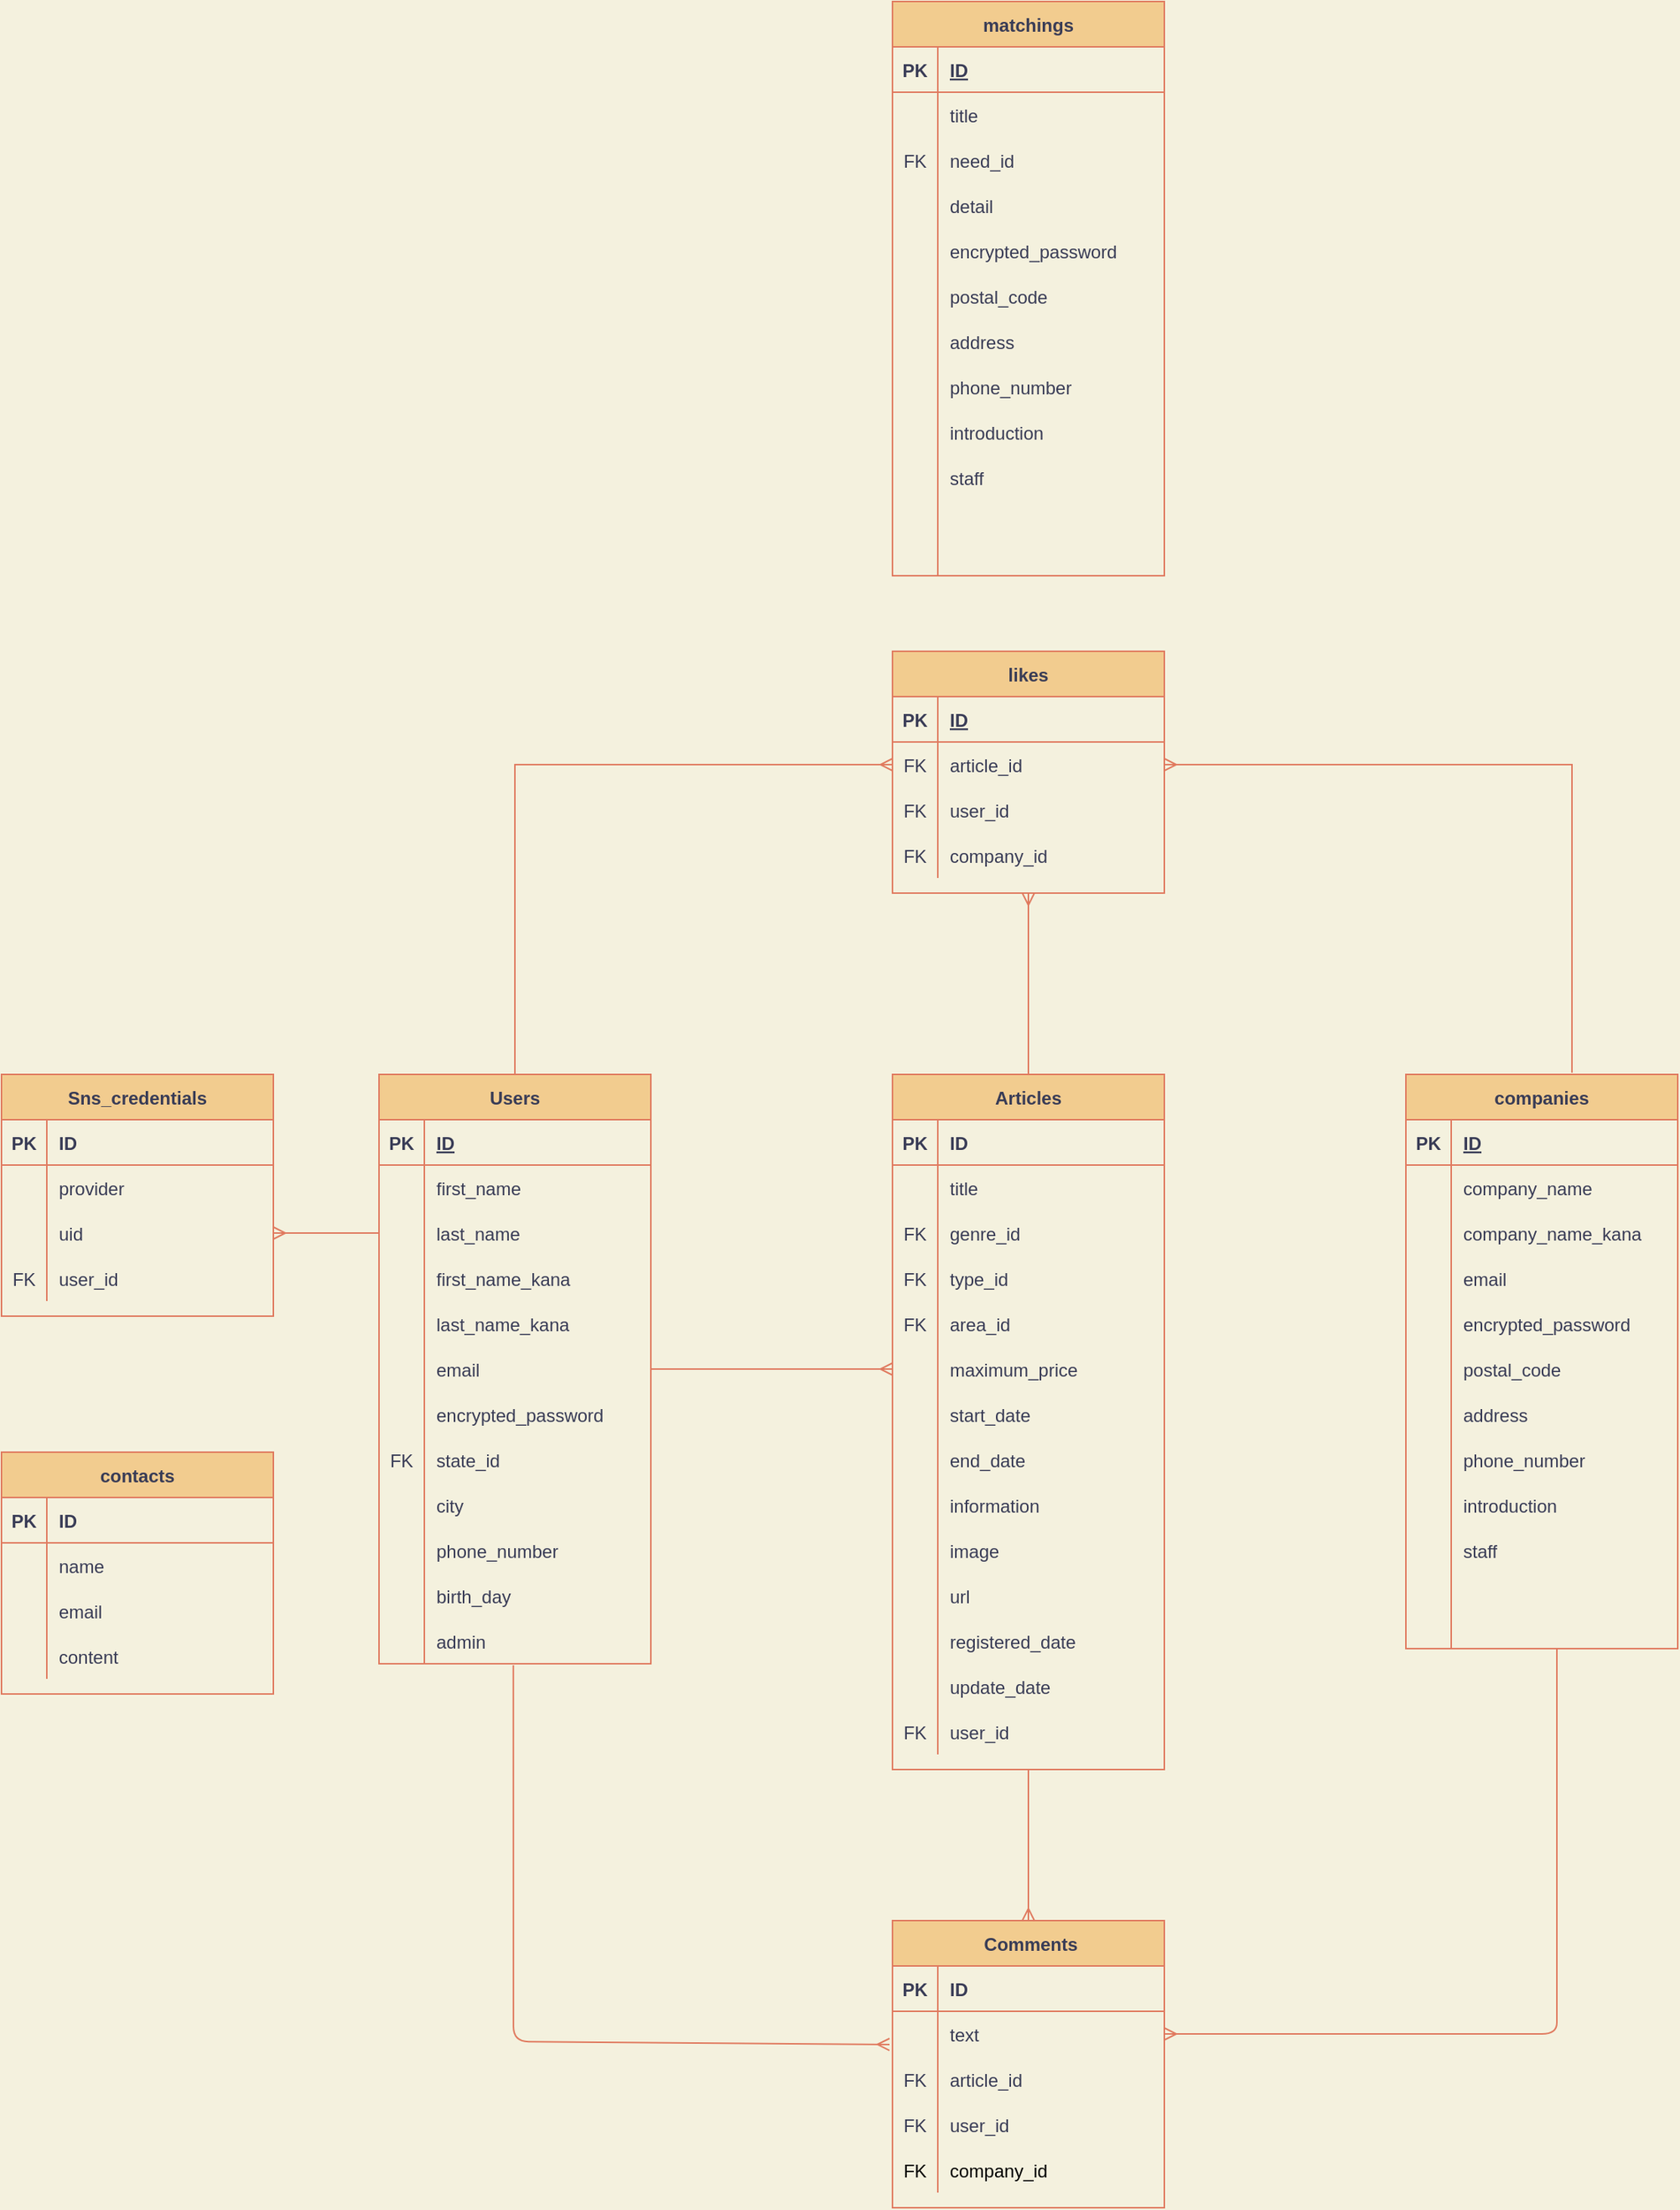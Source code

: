 <mxfile version="13.10.0" type="embed">
    <diagram id="933ADu8qY2PYGz1Ab7SX" name="ページ1">
        <mxGraphModel dx="1795" dy="1999" grid="1" gridSize="10" guides="1" tooltips="1" connect="1" arrows="1" fold="1" page="1" pageScale="1" pageWidth="827" pageHeight="1169" background="#F4F1DE" math="0" shadow="0">
            <root>
                <mxCell id="0"/>
                <mxCell id="1" parent="0"/>
                <mxCell id="3" style="edgeStyle=orthogonalEdgeStyle;rounded=0;orthogonalLoop=1;jettySize=auto;html=1;entryX=0;entryY=0.5;entryDx=0;entryDy=0;startArrow=none;startFill=0;endArrow=ERmany;endFill=0;labelBackgroundColor=#F4F1DE;strokeColor=#E07A5F;fontColor=#393C56;" parent="1" source="4" target="81" edge="1">
                    <mxGeometry relative="1" as="geometry"/>
                </mxCell>
                <mxCell id="4" value="Users" style="shape=table;startSize=30;container=1;collapsible=1;childLayout=tableLayout;fixedRows=1;rowLines=0;fontStyle=1;align=center;resizeLast=1;fillColor=#F2CC8F;strokeColor=#E07A5F;fontColor=#393C56;" parent="1" vertex="1">
                    <mxGeometry x="-430" y="400" width="180" height="390" as="geometry"/>
                </mxCell>
                <mxCell id="5" value="" style="shape=partialRectangle;collapsible=0;dropTarget=0;pointerEvents=0;fillColor=none;top=0;left=0;bottom=1;right=0;points=[[0,0.5],[1,0.5]];portConstraint=eastwest;strokeColor=#E07A5F;fontColor=#393C56;" parent="4" vertex="1">
                    <mxGeometry y="30" width="180" height="30" as="geometry"/>
                </mxCell>
                <mxCell id="6" value="PK" style="shape=partialRectangle;connectable=0;fillColor=none;top=0;left=0;bottom=0;right=0;fontStyle=1;overflow=hidden;strokeColor=#E07A5F;fontColor=#393C56;" parent="5" vertex="1">
                    <mxGeometry width="30" height="30" as="geometry"/>
                </mxCell>
                <mxCell id="7" value="ID" style="shape=partialRectangle;connectable=0;fillColor=none;top=0;left=0;bottom=0;right=0;align=left;spacingLeft=6;fontStyle=5;overflow=hidden;strokeColor=#E07A5F;fontColor=#393C56;" parent="5" vertex="1">
                    <mxGeometry x="30" width="150" height="30" as="geometry"/>
                </mxCell>
                <mxCell id="8" value="" style="shape=partialRectangle;collapsible=0;dropTarget=0;pointerEvents=0;fillColor=none;top=0;left=0;bottom=0;right=0;points=[[0,0.5],[1,0.5]];portConstraint=eastwest;strokeColor=#E07A5F;fontColor=#393C56;" parent="4" vertex="1">
                    <mxGeometry y="60" width="180" height="30" as="geometry"/>
                </mxCell>
                <mxCell id="9" value="" style="shape=partialRectangle;connectable=0;fillColor=none;top=0;left=0;bottom=0;right=0;editable=1;overflow=hidden;strokeColor=#E07A5F;fontColor=#393C56;" parent="8" vertex="1">
                    <mxGeometry width="30" height="30" as="geometry"/>
                </mxCell>
                <mxCell id="10" value="first_name" style="shape=partialRectangle;connectable=0;fillColor=none;top=0;left=0;bottom=0;right=0;align=left;spacingLeft=6;overflow=hidden;strokeColor=#E07A5F;fontColor=#393C56;" parent="8" vertex="1">
                    <mxGeometry x="30" width="150" height="30" as="geometry"/>
                </mxCell>
                <mxCell id="11" value="" style="shape=partialRectangle;collapsible=0;dropTarget=0;pointerEvents=0;fillColor=none;top=0;left=0;bottom=0;right=0;points=[[0,0.5],[1,0.5]];portConstraint=eastwest;strokeColor=#E07A5F;fontColor=#393C56;" parent="4" vertex="1">
                    <mxGeometry y="90" width="180" height="30" as="geometry"/>
                </mxCell>
                <mxCell id="12" value="" style="shape=partialRectangle;connectable=0;fillColor=none;top=0;left=0;bottom=0;right=0;editable=1;overflow=hidden;strokeColor=#E07A5F;fontColor=#393C56;" parent="11" vertex="1">
                    <mxGeometry width="30" height="30" as="geometry"/>
                </mxCell>
                <mxCell id="13" value="last_name" style="shape=partialRectangle;connectable=0;fillColor=none;top=0;left=0;bottom=0;right=0;align=left;spacingLeft=6;overflow=hidden;strokeColor=#E07A5F;fontColor=#393C56;" parent="11" vertex="1">
                    <mxGeometry x="30" width="150" height="30" as="geometry"/>
                </mxCell>
                <mxCell id="14" value="" style="shape=partialRectangle;collapsible=0;dropTarget=0;pointerEvents=0;fillColor=none;top=0;left=0;bottom=0;right=0;points=[[0,0.5],[1,0.5]];portConstraint=eastwest;strokeColor=#E07A5F;fontColor=#393C56;" parent="4" vertex="1">
                    <mxGeometry y="120" width="180" height="30" as="geometry"/>
                </mxCell>
                <mxCell id="15" value="" style="shape=partialRectangle;connectable=0;fillColor=none;top=0;left=0;bottom=0;right=0;editable=1;overflow=hidden;strokeColor=#E07A5F;fontColor=#393C56;" parent="14" vertex="1">
                    <mxGeometry width="30" height="30" as="geometry"/>
                </mxCell>
                <mxCell id="16" value="first_name_kana" style="shape=partialRectangle;connectable=0;fillColor=none;top=0;left=0;bottom=0;right=0;align=left;spacingLeft=6;overflow=hidden;strokeColor=#E07A5F;fontColor=#393C56;" parent="14" vertex="1">
                    <mxGeometry x="30" width="150" height="30" as="geometry"/>
                </mxCell>
                <mxCell id="17" value="" style="shape=partialRectangle;collapsible=0;dropTarget=0;pointerEvents=0;fillColor=none;top=0;left=0;bottom=0;right=0;points=[[0,0.5],[1,0.5]];portConstraint=eastwest;strokeColor=#E07A5F;fontColor=#393C56;" parent="4" vertex="1">
                    <mxGeometry y="150" width="180" height="30" as="geometry"/>
                </mxCell>
                <mxCell id="18" value="" style="shape=partialRectangle;connectable=0;fillColor=none;top=0;left=0;bottom=0;right=0;editable=1;overflow=hidden;strokeColor=#E07A5F;fontColor=#393C56;" parent="17" vertex="1">
                    <mxGeometry width="30" height="30" as="geometry"/>
                </mxCell>
                <mxCell id="19" value="last_name_kana" style="shape=partialRectangle;connectable=0;fillColor=none;top=0;left=0;bottom=0;right=0;align=left;spacingLeft=6;overflow=hidden;strokeColor=#E07A5F;fontColor=#393C56;" parent="17" vertex="1">
                    <mxGeometry x="30" width="150" height="30" as="geometry"/>
                </mxCell>
                <mxCell id="20" value="" style="shape=partialRectangle;collapsible=0;dropTarget=0;pointerEvents=0;fillColor=none;top=0;left=0;bottom=0;right=0;points=[[0,0.5],[1,0.5]];portConstraint=eastwest;strokeColor=#E07A5F;fontColor=#393C56;" parent="4" vertex="1">
                    <mxGeometry y="180" width="180" height="30" as="geometry"/>
                </mxCell>
                <mxCell id="21" value="" style="shape=partialRectangle;connectable=0;fillColor=none;top=0;left=0;bottom=0;right=0;editable=1;overflow=hidden;strokeColor=#E07A5F;fontColor=#393C56;" parent="20" vertex="1">
                    <mxGeometry width="30" height="30" as="geometry"/>
                </mxCell>
                <mxCell id="22" value="email" style="shape=partialRectangle;connectable=0;fillColor=none;top=0;left=0;bottom=0;right=0;align=left;spacingLeft=6;overflow=hidden;strokeColor=#E07A5F;fontColor=#393C56;" parent="20" vertex="1">
                    <mxGeometry x="30" width="150" height="30" as="geometry"/>
                </mxCell>
                <mxCell id="23" value="" style="shape=partialRectangle;collapsible=0;dropTarget=0;pointerEvents=0;fillColor=none;top=0;left=0;bottom=0;right=0;points=[[0,0.5],[1,0.5]];portConstraint=eastwest;strokeColor=#E07A5F;fontColor=#393C56;" parent="4" vertex="1">
                    <mxGeometry y="210" width="180" height="30" as="geometry"/>
                </mxCell>
                <mxCell id="24" value="" style="shape=partialRectangle;connectable=0;fillColor=none;top=0;left=0;bottom=0;right=0;editable=1;overflow=hidden;strokeColor=#E07A5F;fontColor=#393C56;" parent="23" vertex="1">
                    <mxGeometry width="30" height="30" as="geometry"/>
                </mxCell>
                <mxCell id="25" value="encrypted_password" style="shape=partialRectangle;connectable=0;fillColor=none;top=0;left=0;bottom=0;right=0;align=left;spacingLeft=6;overflow=hidden;strokeColor=#E07A5F;fontColor=#393C56;" parent="23" vertex="1">
                    <mxGeometry x="30" width="150" height="30" as="geometry"/>
                </mxCell>
                <mxCell id="26" value="" style="shape=partialRectangle;collapsible=0;dropTarget=0;pointerEvents=0;fillColor=none;top=0;left=0;bottom=0;right=0;points=[[0,0.5],[1,0.5]];portConstraint=eastwest;strokeColor=#E07A5F;fontColor=#393C56;" parent="4" vertex="1">
                    <mxGeometry y="240" width="180" height="30" as="geometry"/>
                </mxCell>
                <mxCell id="27" value="FK" style="shape=partialRectangle;connectable=0;fillColor=none;top=0;left=0;bottom=0;right=0;editable=1;overflow=hidden;strokeColor=#E07A5F;fontColor=#393C56;" parent="26" vertex="1">
                    <mxGeometry width="30" height="30" as="geometry"/>
                </mxCell>
                <mxCell id="28" value="state_id" style="shape=partialRectangle;connectable=0;fillColor=none;top=0;left=0;bottom=0;right=0;align=left;spacingLeft=6;overflow=hidden;strokeColor=#E07A5F;fontColor=#393C56;" parent="26" vertex="1">
                    <mxGeometry x="30" width="150" height="30" as="geometry"/>
                </mxCell>
                <mxCell id="29" value="" style="shape=partialRectangle;collapsible=0;dropTarget=0;pointerEvents=0;fillColor=none;top=0;left=0;bottom=0;right=0;points=[[0,0.5],[1,0.5]];portConstraint=eastwest;strokeColor=#E07A5F;fontColor=#393C56;" parent="4" vertex="1">
                    <mxGeometry y="270" width="180" height="30" as="geometry"/>
                </mxCell>
                <mxCell id="30" value="" style="shape=partialRectangle;connectable=0;fillColor=none;top=0;left=0;bottom=0;right=0;editable=1;overflow=hidden;strokeColor=#E07A5F;fontColor=#393C56;" parent="29" vertex="1">
                    <mxGeometry width="30" height="30" as="geometry"/>
                </mxCell>
                <mxCell id="31" value="city" style="shape=partialRectangle;connectable=0;fillColor=none;top=0;left=0;bottom=0;right=0;align=left;spacingLeft=6;overflow=hidden;strokeColor=#E07A5F;fontColor=#393C56;" parent="29" vertex="1">
                    <mxGeometry x="30" width="150" height="30" as="geometry"/>
                </mxCell>
                <mxCell id="32" value="" style="shape=partialRectangle;collapsible=0;dropTarget=0;pointerEvents=0;fillColor=none;top=0;left=0;bottom=0;right=0;points=[[0,0.5],[1,0.5]];portConstraint=eastwest;strokeColor=#E07A5F;fontColor=#393C56;" parent="4" vertex="1">
                    <mxGeometry y="300" width="180" height="30" as="geometry"/>
                </mxCell>
                <mxCell id="33" value="" style="shape=partialRectangle;connectable=0;fillColor=none;top=0;left=0;bottom=0;right=0;editable=1;overflow=hidden;strokeColor=#E07A5F;fontColor=#393C56;" parent="32" vertex="1">
                    <mxGeometry width="30" height="30" as="geometry"/>
                </mxCell>
                <mxCell id="34" value="phone_number" style="shape=partialRectangle;connectable=0;fillColor=none;top=0;left=0;bottom=0;right=0;align=left;spacingLeft=6;overflow=hidden;strokeColor=#E07A5F;fontColor=#393C56;" parent="32" vertex="1">
                    <mxGeometry x="30" width="150" height="30" as="geometry"/>
                </mxCell>
                <mxCell id="120" value="" style="shape=partialRectangle;collapsible=0;dropTarget=0;pointerEvents=0;fillColor=none;top=0;left=0;bottom=0;right=0;points=[[0,0.5],[1,0.5]];portConstraint=eastwest;strokeColor=#E07A5F;fontColor=#393C56;" parent="4" vertex="1">
                    <mxGeometry y="330" width="180" height="30" as="geometry"/>
                </mxCell>
                <mxCell id="121" value="" style="shape=partialRectangle;connectable=0;fillColor=none;top=0;left=0;bottom=0;right=0;fontStyle=0;overflow=hidden;strokeColor=#E07A5F;fontColor=#393C56;" parent="120" vertex="1">
                    <mxGeometry width="30" height="30" as="geometry"/>
                </mxCell>
                <mxCell id="122" value="birth_day" style="shape=partialRectangle;connectable=0;fillColor=none;top=0;left=0;bottom=0;right=0;align=left;spacingLeft=6;fontStyle=0;overflow=hidden;strokeColor=#E07A5F;fontColor=#393C56;" parent="120" vertex="1">
                    <mxGeometry x="30" width="150" height="30" as="geometry"/>
                </mxCell>
                <mxCell id="204" value="" style="shape=partialRectangle;collapsible=0;dropTarget=0;pointerEvents=0;fillColor=none;top=0;left=0;bottom=0;right=0;points=[[0,0.5],[1,0.5]];portConstraint=eastwest;strokeColor=#E07A5F;fontColor=#393C56;" parent="4" vertex="1">
                    <mxGeometry y="360" width="180" height="30" as="geometry"/>
                </mxCell>
                <mxCell id="205" value="" style="shape=partialRectangle;connectable=0;fillColor=none;top=0;left=0;bottom=0;right=0;fontStyle=0;overflow=hidden;strokeColor=#E07A5F;fontColor=#393C56;" parent="204" vertex="1">
                    <mxGeometry width="30" height="30" as="geometry"/>
                </mxCell>
                <mxCell id="206" value="admin" style="shape=partialRectangle;connectable=0;fillColor=none;top=0;left=0;bottom=0;right=0;align=left;spacingLeft=6;fontStyle=0;overflow=hidden;strokeColor=#E07A5F;fontColor=#393C56;" parent="204" vertex="1">
                    <mxGeometry x="30" width="150" height="30" as="geometry"/>
                </mxCell>
                <mxCell id="35" style="edgeStyle=orthogonalEdgeStyle;rounded=0;orthogonalLoop=1;jettySize=auto;html=1;entryX=0.5;entryY=1;entryDx=0;entryDy=0;startArrow=none;startFill=0;endArrow=ERmany;endFill=0;labelBackgroundColor=#F4F1DE;strokeColor=#E07A5F;fontColor=#393C56;" parent="1" source="37" target="77" edge="1">
                    <mxGeometry relative="1" as="geometry"/>
                </mxCell>
                <mxCell id="37" value="Articles" style="shape=table;startSize=30;container=1;collapsible=1;childLayout=tableLayout;fixedRows=1;rowLines=0;fontStyle=1;align=center;resizeLast=1;fillColor=#F2CC8F;strokeColor=#E07A5F;fontColor=#393C56;" parent="1" vertex="1">
                    <mxGeometry x="-90" y="400" width="180" height="460" as="geometry"/>
                </mxCell>
                <mxCell id="38" value="" style="shape=partialRectangle;collapsible=0;dropTarget=0;pointerEvents=0;fillColor=none;top=0;left=0;bottom=1;right=0;points=[[0,0.5],[1,0.5]];portConstraint=eastwest;strokeColor=#E07A5F;fontColor=#393C56;" parent="37" vertex="1">
                    <mxGeometry y="30" width="180" height="30" as="geometry"/>
                </mxCell>
                <mxCell id="39" value="PK" style="shape=partialRectangle;connectable=0;fillColor=none;top=0;left=0;bottom=0;right=0;fontStyle=1;overflow=hidden;strokeColor=#E07A5F;fontColor=#393C56;" parent="38" vertex="1">
                    <mxGeometry width="30" height="30" as="geometry"/>
                </mxCell>
                <mxCell id="40" value="ID" style="shape=partialRectangle;connectable=0;fillColor=none;top=0;left=0;bottom=0;right=0;align=left;spacingLeft=6;fontStyle=1;overflow=hidden;strokeColor=#E07A5F;fontColor=#393C56;" parent="38" vertex="1">
                    <mxGeometry x="30" width="150" height="30" as="geometry"/>
                </mxCell>
                <mxCell id="41" value="" style="shape=partialRectangle;collapsible=0;dropTarget=0;pointerEvents=0;fillColor=none;top=0;left=0;bottom=0;right=0;points=[[0,0.5],[1,0.5]];portConstraint=eastwest;strokeColor=#E07A5F;fontColor=#393C56;" parent="37" vertex="1">
                    <mxGeometry y="60" width="180" height="30" as="geometry"/>
                </mxCell>
                <mxCell id="42" value="" style="shape=partialRectangle;connectable=0;fillColor=none;top=0;left=0;bottom=0;right=0;editable=1;overflow=hidden;strokeColor=#E07A5F;fontColor=#393C56;" parent="41" vertex="1">
                    <mxGeometry width="30" height="30" as="geometry"/>
                </mxCell>
                <mxCell id="43" value="title" style="shape=partialRectangle;connectable=0;fillColor=none;top=0;left=0;bottom=0;right=0;align=left;spacingLeft=6;overflow=hidden;strokeColor=#E07A5F;fontColor=#393C56;" parent="41" vertex="1">
                    <mxGeometry x="30" width="150" height="30" as="geometry"/>
                </mxCell>
                <mxCell id="44" value="" style="shape=partialRectangle;collapsible=0;dropTarget=0;pointerEvents=0;fillColor=none;top=0;left=0;bottom=0;right=0;points=[[0,0.5],[1,0.5]];portConstraint=eastwest;strokeColor=#E07A5F;fontColor=#393C56;" parent="37" vertex="1">
                    <mxGeometry y="90" width="180" height="30" as="geometry"/>
                </mxCell>
                <mxCell id="45" value="FK" style="shape=partialRectangle;connectable=0;fillColor=none;top=0;left=0;bottom=0;right=0;editable=1;overflow=hidden;strokeColor=#E07A5F;fontColor=#393C56;" parent="44" vertex="1">
                    <mxGeometry width="30" height="30" as="geometry"/>
                </mxCell>
                <mxCell id="46" value="genre_id" style="shape=partialRectangle;connectable=0;fillColor=none;top=0;left=0;bottom=0;right=0;align=left;spacingLeft=6;overflow=hidden;strokeColor=#E07A5F;fontColor=#393C56;" parent="44" vertex="1">
                    <mxGeometry x="30" width="150" height="30" as="geometry"/>
                </mxCell>
                <mxCell id="144" value="" style="shape=partialRectangle;collapsible=0;dropTarget=0;pointerEvents=0;fillColor=none;top=0;left=0;bottom=0;right=0;points=[[0,0.5],[1,0.5]];portConstraint=eastwest;strokeColor=#E07A5F;fontColor=#393C56;" parent="37" vertex="1">
                    <mxGeometry y="120" width="180" height="30" as="geometry"/>
                </mxCell>
                <mxCell id="145" value="FK" style="shape=partialRectangle;connectable=0;fillColor=none;top=0;left=0;bottom=0;right=0;editable=1;overflow=hidden;strokeColor=#E07A5F;fontColor=#393C56;" parent="144" vertex="1">
                    <mxGeometry width="30" height="30" as="geometry"/>
                </mxCell>
                <mxCell id="146" value="type_id" style="shape=partialRectangle;connectable=0;fillColor=none;top=0;left=0;bottom=0;right=0;align=left;spacingLeft=6;overflow=hidden;strokeColor=#E07A5F;fontColor=#393C56;" parent="144" vertex="1">
                    <mxGeometry x="30" width="150" height="30" as="geometry"/>
                </mxCell>
                <mxCell id="47" value="" style="shape=partialRectangle;collapsible=0;dropTarget=0;pointerEvents=0;fillColor=none;top=0;left=0;bottom=0;right=0;points=[[0,0.5],[1,0.5]];portConstraint=eastwest;strokeColor=#E07A5F;fontColor=#393C56;" parent="37" vertex="1">
                    <mxGeometry y="150" width="180" height="30" as="geometry"/>
                </mxCell>
                <mxCell id="48" value="FK" style="shape=partialRectangle;connectable=0;fillColor=none;top=0;left=0;bottom=0;right=0;editable=1;overflow=hidden;strokeColor=#E07A5F;fontColor=#393C56;" parent="47" vertex="1">
                    <mxGeometry width="30" height="30" as="geometry"/>
                </mxCell>
                <mxCell id="49" value="area_id" style="shape=partialRectangle;connectable=0;fillColor=none;top=0;left=0;bottom=0;right=0;align=left;spacingLeft=6;overflow=hidden;strokeColor=#E07A5F;fontColor=#393C56;" parent="47" vertex="1">
                    <mxGeometry x="30" width="150" height="30" as="geometry"/>
                </mxCell>
                <mxCell id="50" value="" style="shape=partialRectangle;collapsible=0;dropTarget=0;pointerEvents=0;fillColor=none;top=0;left=0;bottom=0;right=0;points=[[0,0.5],[1,0.5]];portConstraint=eastwest;strokeColor=#E07A5F;fontColor=#393C56;" parent="37" vertex="1">
                    <mxGeometry y="180" width="180" height="30" as="geometry"/>
                </mxCell>
                <mxCell id="51" value="" style="shape=partialRectangle;connectable=0;fillColor=none;top=0;left=0;bottom=0;right=0;editable=1;overflow=hidden;strokeColor=#E07A5F;fontColor=#393C56;" parent="50" vertex="1">
                    <mxGeometry width="30" height="30" as="geometry"/>
                </mxCell>
                <mxCell id="52" value="maximum_price" style="shape=partialRectangle;connectable=0;fillColor=none;top=0;left=0;bottom=0;right=0;align=left;spacingLeft=6;overflow=hidden;strokeColor=#E07A5F;fontColor=#393C56;" parent="50" vertex="1">
                    <mxGeometry x="30" width="150" height="30" as="geometry"/>
                </mxCell>
                <mxCell id="53" value="" style="shape=partialRectangle;collapsible=0;dropTarget=0;pointerEvents=0;fillColor=none;top=0;left=0;bottom=0;right=0;points=[[0,0.5],[1,0.5]];portConstraint=eastwest;strokeColor=#E07A5F;fontColor=#393C56;" parent="37" vertex="1">
                    <mxGeometry y="210" width="180" height="30" as="geometry"/>
                </mxCell>
                <mxCell id="54" value="" style="shape=partialRectangle;connectable=0;fillColor=none;top=0;left=0;bottom=0;right=0;editable=1;overflow=hidden;strokeColor=#E07A5F;fontColor=#393C56;" parent="53" vertex="1">
                    <mxGeometry width="30" height="30" as="geometry"/>
                </mxCell>
                <mxCell id="55" value="start_date" style="shape=partialRectangle;connectable=0;fillColor=none;top=0;left=0;bottom=0;right=0;align=left;spacingLeft=6;overflow=hidden;strokeColor=#E07A5F;fontColor=#393C56;" parent="53" vertex="1">
                    <mxGeometry x="30" width="150" height="30" as="geometry"/>
                </mxCell>
                <mxCell id="56" value="" style="shape=partialRectangle;collapsible=0;dropTarget=0;pointerEvents=0;fillColor=none;top=0;left=0;bottom=0;right=0;points=[[0,0.5],[1,0.5]];portConstraint=eastwest;strokeColor=#E07A5F;fontColor=#393C56;" parent="37" vertex="1">
                    <mxGeometry y="240" width="180" height="30" as="geometry"/>
                </mxCell>
                <mxCell id="57" value="" style="shape=partialRectangle;connectable=0;fillColor=none;top=0;left=0;bottom=0;right=0;editable=1;overflow=hidden;strokeColor=#E07A5F;fontColor=#393C56;" parent="56" vertex="1">
                    <mxGeometry width="30" height="30" as="geometry"/>
                </mxCell>
                <mxCell id="58" value="end_date" style="shape=partialRectangle;connectable=0;fillColor=none;top=0;left=0;bottom=0;right=0;align=left;spacingLeft=6;overflow=hidden;strokeColor=#E07A5F;fontColor=#393C56;" parent="56" vertex="1">
                    <mxGeometry x="30" width="150" height="30" as="geometry"/>
                </mxCell>
                <mxCell id="59" value="" style="shape=partialRectangle;collapsible=0;dropTarget=0;pointerEvents=0;fillColor=none;top=0;left=0;bottom=0;right=0;points=[[0,0.5],[1,0.5]];portConstraint=eastwest;strokeColor=#E07A5F;fontColor=#393C56;" parent="37" vertex="1">
                    <mxGeometry y="270" width="180" height="30" as="geometry"/>
                </mxCell>
                <mxCell id="60" value="" style="shape=partialRectangle;connectable=0;fillColor=none;top=0;left=0;bottom=0;right=0;editable=1;overflow=hidden;strokeColor=#E07A5F;fontColor=#393C56;" parent="59" vertex="1">
                    <mxGeometry width="30" height="30" as="geometry"/>
                </mxCell>
                <mxCell id="61" value="information" style="shape=partialRectangle;connectable=0;fillColor=none;top=0;left=0;bottom=0;right=0;align=left;spacingLeft=6;overflow=hidden;strokeColor=#E07A5F;fontColor=#393C56;" parent="59" vertex="1">
                    <mxGeometry x="30" width="150" height="30" as="geometry"/>
                </mxCell>
                <mxCell id="172" value="" style="shape=partialRectangle;collapsible=0;dropTarget=0;pointerEvents=0;fillColor=none;top=0;left=0;bottom=0;right=0;points=[[0,0.5],[1,0.5]];portConstraint=eastwest;strokeColor=#E07A5F;fontColor=#393C56;" parent="37" vertex="1">
                    <mxGeometry y="300" width="180" height="30" as="geometry"/>
                </mxCell>
                <mxCell id="173" value="" style="shape=partialRectangle;connectable=0;fillColor=none;top=0;left=0;bottom=0;right=0;fontStyle=0;overflow=hidden;strokeColor=#E07A5F;fontColor=#393C56;" parent="172" vertex="1">
                    <mxGeometry width="30" height="30" as="geometry"/>
                </mxCell>
                <mxCell id="174" value="image" style="shape=partialRectangle;connectable=0;fillColor=none;top=0;left=0;bottom=0;right=0;align=left;spacingLeft=6;fontStyle=0;overflow=hidden;strokeColor=#E07A5F;fontColor=#393C56;" parent="172" vertex="1">
                    <mxGeometry x="30" width="150" height="30" as="geometry"/>
                </mxCell>
                <mxCell id="62" value="" style="shape=partialRectangle;collapsible=0;dropTarget=0;pointerEvents=0;fillColor=none;top=0;left=0;bottom=0;right=0;points=[[0,0.5],[1,0.5]];portConstraint=eastwest;strokeColor=#E07A5F;fontColor=#393C56;" parent="37" vertex="1">
                    <mxGeometry y="330" width="180" height="30" as="geometry"/>
                </mxCell>
                <mxCell id="63" value="" style="shape=partialRectangle;connectable=0;fillColor=none;top=0;left=0;bottom=0;right=0;editable=1;overflow=hidden;strokeColor=#E07A5F;fontColor=#393C56;" parent="62" vertex="1">
                    <mxGeometry width="30" height="30" as="geometry"/>
                </mxCell>
                <mxCell id="64" value="url" style="shape=partialRectangle;connectable=0;fillColor=none;top=0;left=0;bottom=0;right=0;align=left;spacingLeft=6;overflow=hidden;strokeColor=#E07A5F;fontColor=#393C56;" parent="62" vertex="1">
                    <mxGeometry x="30" width="150" height="30" as="geometry"/>
                </mxCell>
                <mxCell id="65" value="" style="shape=partialRectangle;collapsible=0;dropTarget=0;pointerEvents=0;fillColor=none;top=0;left=0;bottom=0;right=0;points=[[0,0.5],[1,0.5]];portConstraint=eastwest;strokeColor=#E07A5F;fontColor=#393C56;" parent="37" vertex="1">
                    <mxGeometry y="360" width="180" height="30" as="geometry"/>
                </mxCell>
                <mxCell id="66" value="" style="shape=partialRectangle;connectable=0;fillColor=none;top=0;left=0;bottom=0;right=0;editable=1;overflow=hidden;strokeColor=#E07A5F;fontColor=#393C56;" parent="65" vertex="1">
                    <mxGeometry width="30" height="30" as="geometry"/>
                </mxCell>
                <mxCell id="67" value="registered_date" style="shape=partialRectangle;connectable=0;fillColor=none;top=0;left=0;bottom=0;right=0;align=left;spacingLeft=6;overflow=hidden;strokeColor=#E07A5F;fontColor=#393C56;" parent="65" vertex="1">
                    <mxGeometry x="30" width="150" height="30" as="geometry"/>
                </mxCell>
                <mxCell id="68" value="" style="shape=partialRectangle;collapsible=0;dropTarget=0;pointerEvents=0;fillColor=none;top=0;left=0;bottom=0;right=0;points=[[0,0.5],[1,0.5]];portConstraint=eastwest;strokeColor=#E07A5F;fontColor=#393C56;" parent="37" vertex="1">
                    <mxGeometry y="390" width="180" height="30" as="geometry"/>
                </mxCell>
                <mxCell id="69" value="" style="shape=partialRectangle;connectable=0;fillColor=none;top=0;left=0;bottom=0;right=0;editable=1;overflow=hidden;strokeColor=#E07A5F;fontColor=#393C56;" parent="68" vertex="1">
                    <mxGeometry width="30" height="30" as="geometry"/>
                </mxCell>
                <mxCell id="70" value="update_date" style="shape=partialRectangle;connectable=0;fillColor=none;top=0;left=0;bottom=0;right=0;align=left;spacingLeft=6;overflow=hidden;strokeColor=#E07A5F;fontColor=#393C56;" parent="68" vertex="1">
                    <mxGeometry x="30" width="150" height="30" as="geometry"/>
                </mxCell>
                <mxCell id="71" value="" style="shape=partialRectangle;collapsible=0;dropTarget=0;pointerEvents=0;fillColor=none;top=0;left=0;bottom=0;right=0;points=[[0,0.5],[1,0.5]];portConstraint=eastwest;strokeColor=#E07A5F;fontColor=#393C56;" parent="37" vertex="1">
                    <mxGeometry y="420" width="180" height="30" as="geometry"/>
                </mxCell>
                <mxCell id="72" value="FK" style="shape=partialRectangle;connectable=0;fillColor=none;top=0;left=0;bottom=0;right=0;editable=1;overflow=hidden;strokeColor=#E07A5F;fontColor=#393C56;" parent="71" vertex="1">
                    <mxGeometry width="30" height="30" as="geometry"/>
                </mxCell>
                <mxCell id="73" value="user_id" style="shape=partialRectangle;connectable=0;fillColor=none;top=0;left=0;bottom=0;right=0;align=left;spacingLeft=6;overflow=hidden;strokeColor=#E07A5F;fontColor=#393C56;" parent="71" vertex="1">
                    <mxGeometry x="30" width="150" height="30" as="geometry"/>
                </mxCell>
                <mxCell id="77" value="likes" style="shape=table;startSize=30;container=1;collapsible=1;childLayout=tableLayout;fixedRows=1;rowLines=0;fontStyle=1;align=center;resizeLast=1;fillColor=#F2CC8F;strokeColor=#E07A5F;fontColor=#393C56;" parent="1" vertex="1">
                    <mxGeometry x="-90" y="120" width="180" height="160" as="geometry"/>
                </mxCell>
                <mxCell id="78" value="" style="shape=partialRectangle;collapsible=0;dropTarget=0;pointerEvents=0;fillColor=none;top=0;left=0;bottom=1;right=0;points=[[0,0.5],[1,0.5]];portConstraint=eastwest;strokeColor=#E07A5F;fontColor=#393C56;" parent="77" vertex="1">
                    <mxGeometry y="30" width="180" height="30" as="geometry"/>
                </mxCell>
                <mxCell id="79" value="PK" style="shape=partialRectangle;connectable=0;fillColor=none;top=0;left=0;bottom=0;right=0;fontStyle=1;overflow=hidden;strokeColor=#E07A5F;fontColor=#393C56;" parent="78" vertex="1">
                    <mxGeometry width="30" height="30" as="geometry"/>
                </mxCell>
                <mxCell id="80" value="ID" style="shape=partialRectangle;connectable=0;fillColor=none;top=0;left=0;bottom=0;right=0;align=left;spacingLeft=6;fontStyle=5;overflow=hidden;strokeColor=#E07A5F;fontColor=#393C56;" parent="78" vertex="1">
                    <mxGeometry x="30" width="150" height="30" as="geometry"/>
                </mxCell>
                <mxCell id="81" value="" style="shape=partialRectangle;collapsible=0;dropTarget=0;pointerEvents=0;fillColor=none;top=0;left=0;bottom=0;right=0;points=[[0,0.5],[1,0.5]];portConstraint=eastwest;strokeColor=#E07A5F;fontColor=#393C56;" parent="77" vertex="1">
                    <mxGeometry y="60" width="180" height="30" as="geometry"/>
                </mxCell>
                <mxCell id="82" value="FK" style="shape=partialRectangle;connectable=0;fillColor=none;top=0;left=0;bottom=0;right=0;editable=1;overflow=hidden;strokeColor=#E07A5F;fontColor=#393C56;" parent="81" vertex="1">
                    <mxGeometry width="30" height="30" as="geometry"/>
                </mxCell>
                <mxCell id="83" value="article_id" style="shape=partialRectangle;connectable=0;fillColor=none;top=0;left=0;bottom=0;right=0;align=left;spacingLeft=6;overflow=hidden;strokeColor=#E07A5F;fontColor=#393C56;" parent="81" vertex="1">
                    <mxGeometry x="30" width="150" height="30" as="geometry"/>
                </mxCell>
                <mxCell id="84" value="" style="shape=partialRectangle;collapsible=0;dropTarget=0;pointerEvents=0;fillColor=none;top=0;left=0;bottom=0;right=0;points=[[0,0.5],[1,0.5]];portConstraint=eastwest;strokeColor=#E07A5F;fontColor=#393C56;" parent="77" vertex="1">
                    <mxGeometry y="90" width="180" height="30" as="geometry"/>
                </mxCell>
                <mxCell id="85" value="FK" style="shape=partialRectangle;connectable=0;fillColor=none;top=0;left=0;bottom=0;right=0;editable=1;overflow=hidden;strokeColor=#E07A5F;fontColor=#393C56;" parent="84" vertex="1">
                    <mxGeometry width="30" height="30" as="geometry"/>
                </mxCell>
                <mxCell id="86" value="user_id" style="shape=partialRectangle;connectable=0;fillColor=none;top=0;left=0;bottom=0;right=0;align=left;spacingLeft=6;overflow=hidden;strokeColor=#E07A5F;fontColor=#393C56;" parent="84" vertex="1">
                    <mxGeometry x="30" width="150" height="30" as="geometry"/>
                </mxCell>
                <mxCell id="87" value="" style="shape=partialRectangle;collapsible=0;dropTarget=0;pointerEvents=0;fillColor=none;top=0;left=0;bottom=0;right=0;points=[[0,0.5],[1,0.5]];portConstraint=eastwest;strokeColor=#E07A5F;fontColor=#393C56;" parent="77" vertex="1">
                    <mxGeometry y="120" width="180" height="30" as="geometry"/>
                </mxCell>
                <mxCell id="88" value="FK" style="shape=partialRectangle;connectable=0;fillColor=none;top=0;left=0;bottom=0;right=0;editable=1;overflow=hidden;strokeColor=#E07A5F;fontColor=#393C56;" parent="87" vertex="1">
                    <mxGeometry width="30" height="30" as="geometry"/>
                </mxCell>
                <mxCell id="89" value="company_id" style="shape=partialRectangle;connectable=0;fillColor=none;top=0;left=0;bottom=0;right=0;align=left;spacingLeft=6;overflow=hidden;strokeColor=#E07A5F;fontColor=#393C56;" parent="87" vertex="1">
                    <mxGeometry x="30" width="150" height="30" as="geometry"/>
                </mxCell>
                <mxCell id="149" value=" Comments" style="shape=table;startSize=30;container=1;collapsible=1;childLayout=tableLayout;fixedRows=1;rowLines=0;fontStyle=1;align=center;resizeLast=1;fillColor=#F2CC8F;strokeColor=#E07A5F;fontColor=#393C56;" parent="1" vertex="1">
                    <mxGeometry x="-90" y="960" width="180" height="190" as="geometry"/>
                </mxCell>
                <mxCell id="150" value="" style="shape=partialRectangle;collapsible=0;dropTarget=0;pointerEvents=0;fillColor=none;top=0;left=0;bottom=1;right=0;points=[[0,0.5],[1,0.5]];portConstraint=eastwest;strokeColor=#E07A5F;fontColor=#393C56;" parent="149" vertex="1">
                    <mxGeometry y="30" width="180" height="30" as="geometry"/>
                </mxCell>
                <mxCell id="151" value="PK" style="shape=partialRectangle;connectable=0;fillColor=none;top=0;left=0;bottom=0;right=0;fontStyle=1;overflow=hidden;strokeColor=#E07A5F;fontColor=#393C56;" parent="150" vertex="1">
                    <mxGeometry width="30" height="30" as="geometry"/>
                </mxCell>
                <mxCell id="152" value="ID" style="shape=partialRectangle;connectable=0;fillColor=none;top=0;left=0;bottom=0;right=0;align=left;spacingLeft=6;fontStyle=1;overflow=hidden;strokeColor=#E07A5F;fontColor=#393C56;" parent="150" vertex="1">
                    <mxGeometry x="30" width="150" height="30" as="geometry"/>
                </mxCell>
                <mxCell id="153" value="" style="shape=partialRectangle;collapsible=0;dropTarget=0;pointerEvents=0;fillColor=none;top=0;left=0;bottom=0;right=0;points=[[0,0.5],[1,0.5]];portConstraint=eastwest;strokeColor=#E07A5F;fontColor=#393C56;" parent="149" vertex="1">
                    <mxGeometry y="60" width="180" height="30" as="geometry"/>
                </mxCell>
                <mxCell id="154" value="" style="shape=partialRectangle;connectable=0;fillColor=none;top=0;left=0;bottom=0;right=0;editable=1;overflow=hidden;strokeColor=#E07A5F;fontColor=#393C56;" parent="153" vertex="1">
                    <mxGeometry width="30" height="30" as="geometry"/>
                </mxCell>
                <mxCell id="155" value="text" style="shape=partialRectangle;connectable=0;fillColor=none;top=0;left=0;bottom=0;right=0;align=left;spacingLeft=6;overflow=hidden;strokeColor=#E07A5F;fontColor=#393C56;" parent="153" vertex="1">
                    <mxGeometry x="30" width="150" height="30" as="geometry"/>
                </mxCell>
                <mxCell id="156" value="" style="shape=partialRectangle;collapsible=0;dropTarget=0;pointerEvents=0;fillColor=none;top=0;left=0;bottom=0;right=0;points=[[0,0.5],[1,0.5]];portConstraint=eastwest;strokeColor=#E07A5F;fontColor=#393C56;" parent="149" vertex="1">
                    <mxGeometry y="90" width="180" height="30" as="geometry"/>
                </mxCell>
                <mxCell id="157" value="FK" style="shape=partialRectangle;connectable=0;fillColor=none;top=0;left=0;bottom=0;right=0;editable=1;overflow=hidden;strokeColor=#E07A5F;fontColor=#393C56;" parent="156" vertex="1">
                    <mxGeometry width="30" height="30" as="geometry"/>
                </mxCell>
                <mxCell id="158" value="article_id" style="shape=partialRectangle;connectable=0;fillColor=none;top=0;left=0;bottom=0;right=0;align=left;spacingLeft=6;overflow=hidden;strokeColor=#E07A5F;fontColor=#393C56;" parent="156" vertex="1">
                    <mxGeometry x="30" width="150" height="30" as="geometry"/>
                </mxCell>
                <mxCell id="159" value="" style="shape=partialRectangle;collapsible=0;dropTarget=0;pointerEvents=0;fillColor=none;top=0;left=0;bottom=0;right=0;points=[[0,0.5],[1,0.5]];portConstraint=eastwest;strokeColor=#E07A5F;fontColor=#393C56;" parent="149" vertex="1">
                    <mxGeometry y="120" width="180" height="30" as="geometry"/>
                </mxCell>
                <mxCell id="160" value="FK" style="shape=partialRectangle;connectable=0;fillColor=none;top=0;left=0;bottom=0;right=0;editable=1;overflow=hidden;strokeColor=#E07A5F;fontColor=#393C56;" parent="159" vertex="1">
                    <mxGeometry width="30" height="30" as="geometry"/>
                </mxCell>
                <mxCell id="161" value="user_id" style="shape=partialRectangle;connectable=0;fillColor=none;top=0;left=0;bottom=0;right=0;align=left;spacingLeft=6;overflow=hidden;strokeColor=#E07A5F;fontColor=#393C56;" parent="159" vertex="1">
                    <mxGeometry x="30" width="150" height="30" as="geometry"/>
                </mxCell>
                <mxCell id="259" value="" style="shape=partialRectangle;collapsible=0;dropTarget=0;pointerEvents=0;fillColor=none;top=0;left=0;bottom=0;right=0;points=[[0,0.5],[1,0.5]];portConstraint=eastwest;" parent="149" vertex="1">
                    <mxGeometry y="150" width="180" height="30" as="geometry"/>
                </mxCell>
                <mxCell id="260" value="FK" style="shape=partialRectangle;connectable=0;fillColor=none;top=0;left=0;bottom=0;right=0;fontStyle=0;overflow=hidden;fontColor=#000000;" parent="259" vertex="1">
                    <mxGeometry width="30" height="30" as="geometry"/>
                </mxCell>
                <mxCell id="261" value="company_id" style="shape=partialRectangle;connectable=0;fillColor=none;top=0;left=0;bottom=0;right=0;align=left;spacingLeft=6;fontStyle=0;overflow=hidden;fontColor=#000000;" parent="259" vertex="1">
                    <mxGeometry x="30" width="150" height="30" as="geometry"/>
                </mxCell>
                <mxCell id="164" value="" style="endArrow=ERmany;html=1;exitX=0.5;exitY=1;exitDx=0;exitDy=0;entryX=0.5;entryY=0;entryDx=0;entryDy=0;endFill=0;labelBackgroundColor=#F4F1DE;strokeColor=#E07A5F;fontColor=#393C56;" parent="1" source="37" target="149" edge="1">
                    <mxGeometry width="50" height="50" relative="1" as="geometry">
                        <mxPoint x="30" y="600" as="sourcePoint"/>
                        <mxPoint x="80" y="550" as="targetPoint"/>
                        <Array as="points"/>
                    </mxGeometry>
                </mxCell>
                <mxCell id="175" value="" style="endArrow=none;html=1;exitX=-0.011;exitY=0.733;exitDx=0;exitDy=0;exitPerimeter=0;endFill=0;startArrow=ERmany;startFill=0;entryX=0.494;entryY=1.033;entryDx=0;entryDy=0;entryPerimeter=0;labelBackgroundColor=#F4F1DE;strokeColor=#E07A5F;fontColor=#393C56;" parent="1" source="153" target="204" edge="1">
                    <mxGeometry width="50" height="50" relative="1" as="geometry">
                        <mxPoint x="30" y="900" as="sourcePoint"/>
                        <mxPoint x="-339" y="790" as="targetPoint"/>
                        <Array as="points">
                            <mxPoint x="-341" y="1040"/>
                        </Array>
                    </mxGeometry>
                </mxCell>
                <mxCell id="176" value="contacts" style="shape=table;startSize=30;container=1;collapsible=1;childLayout=tableLayout;fixedRows=1;rowLines=0;fontStyle=1;align=center;resizeLast=1;fillColor=#F2CC8F;strokeColor=#E07A5F;fontColor=#393C56;" parent="1" vertex="1">
                    <mxGeometry x="-680" y="650" width="180" height="160" as="geometry"/>
                </mxCell>
                <mxCell id="177" value="" style="shape=partialRectangle;collapsible=0;dropTarget=0;pointerEvents=0;fillColor=none;top=0;left=0;bottom=1;right=0;points=[[0,0.5],[1,0.5]];portConstraint=eastwest;strokeColor=#E07A5F;fontColor=#393C56;" parent="176" vertex="1">
                    <mxGeometry y="30" width="180" height="30" as="geometry"/>
                </mxCell>
                <mxCell id="178" value="PK" style="shape=partialRectangle;connectable=0;fillColor=none;top=0;left=0;bottom=0;right=0;fontStyle=1;overflow=hidden;strokeColor=#E07A5F;fontColor=#393C56;" parent="177" vertex="1">
                    <mxGeometry width="30" height="30" as="geometry"/>
                </mxCell>
                <mxCell id="179" value="ID" style="shape=partialRectangle;connectable=0;fillColor=none;top=0;left=0;bottom=0;right=0;align=left;spacingLeft=6;fontStyle=1;overflow=hidden;strokeColor=#E07A5F;fontColor=#393C56;" parent="177" vertex="1">
                    <mxGeometry x="30" width="150" height="30" as="geometry"/>
                </mxCell>
                <mxCell id="180" value="" style="shape=partialRectangle;collapsible=0;dropTarget=0;pointerEvents=0;fillColor=none;top=0;left=0;bottom=0;right=0;points=[[0,0.5],[1,0.5]];portConstraint=eastwest;strokeColor=#E07A5F;fontColor=#393C56;" parent="176" vertex="1">
                    <mxGeometry y="60" width="180" height="30" as="geometry"/>
                </mxCell>
                <mxCell id="181" value="" style="shape=partialRectangle;connectable=0;fillColor=none;top=0;left=0;bottom=0;right=0;editable=1;overflow=hidden;strokeColor=#E07A5F;fontColor=#393C56;" parent="180" vertex="1">
                    <mxGeometry width="30" height="30" as="geometry"/>
                </mxCell>
                <mxCell id="182" value="name" style="shape=partialRectangle;connectable=0;fillColor=none;top=0;left=0;bottom=0;right=0;align=left;spacingLeft=6;overflow=hidden;strokeColor=#E07A5F;fontColor=#393C56;" parent="180" vertex="1">
                    <mxGeometry x="30" width="150" height="30" as="geometry"/>
                </mxCell>
                <mxCell id="183" value="" style="shape=partialRectangle;collapsible=0;dropTarget=0;pointerEvents=0;fillColor=none;top=0;left=0;bottom=0;right=0;points=[[0,0.5],[1,0.5]];portConstraint=eastwest;strokeColor=#E07A5F;fontColor=#393C56;" parent="176" vertex="1">
                    <mxGeometry y="90" width="180" height="30" as="geometry"/>
                </mxCell>
                <mxCell id="184" value="" style="shape=partialRectangle;connectable=0;fillColor=none;top=0;left=0;bottom=0;right=0;editable=1;overflow=hidden;strokeColor=#E07A5F;fontColor=#393C56;" parent="183" vertex="1">
                    <mxGeometry width="30" height="30" as="geometry"/>
                </mxCell>
                <mxCell id="185" value="email" style="shape=partialRectangle;connectable=0;fillColor=none;top=0;left=0;bottom=0;right=0;align=left;spacingLeft=6;overflow=hidden;strokeColor=#E07A5F;fontColor=#393C56;" parent="183" vertex="1">
                    <mxGeometry x="30" width="150" height="30" as="geometry"/>
                </mxCell>
                <mxCell id="186" value="" style="shape=partialRectangle;collapsible=0;dropTarget=0;pointerEvents=0;fillColor=none;top=0;left=0;bottom=0;right=0;points=[[0,0.5],[1,0.5]];portConstraint=eastwest;strokeColor=#E07A5F;fontColor=#393C56;" parent="176" vertex="1">
                    <mxGeometry y="120" width="180" height="30" as="geometry"/>
                </mxCell>
                <mxCell id="187" value="" style="shape=partialRectangle;connectable=0;fillColor=none;top=0;left=0;bottom=0;right=0;editable=1;overflow=hidden;strokeColor=#E07A5F;fontColor=#393C56;" parent="186" vertex="1">
                    <mxGeometry width="30" height="30" as="geometry"/>
                </mxCell>
                <mxCell id="188" value="content" style="shape=partialRectangle;connectable=0;fillColor=none;top=0;left=0;bottom=0;right=0;align=left;spacingLeft=6;overflow=hidden;strokeColor=#E07A5F;fontColor=#393C56;" parent="186" vertex="1">
                    <mxGeometry x="30" width="150" height="30" as="geometry"/>
                </mxCell>
                <mxCell id="189" value="Sns_credentials" style="shape=table;startSize=30;container=1;collapsible=1;childLayout=tableLayout;fixedRows=1;rowLines=0;fontStyle=1;align=center;resizeLast=1;fillColor=#F2CC8F;strokeColor=#E07A5F;fontColor=#393C56;" parent="1" vertex="1">
                    <mxGeometry x="-680" y="400" width="180" height="160" as="geometry"/>
                </mxCell>
                <mxCell id="190" value="" style="shape=partialRectangle;collapsible=0;dropTarget=0;pointerEvents=0;fillColor=none;top=0;left=0;bottom=1;right=0;points=[[0,0.5],[1,0.5]];portConstraint=eastwest;strokeColor=#E07A5F;fontColor=#393C56;" parent="189" vertex="1">
                    <mxGeometry y="30" width="180" height="30" as="geometry"/>
                </mxCell>
                <mxCell id="191" value="PK" style="shape=partialRectangle;connectable=0;fillColor=none;top=0;left=0;bottom=0;right=0;fontStyle=1;overflow=hidden;strokeColor=#E07A5F;fontColor=#393C56;" parent="190" vertex="1">
                    <mxGeometry width="30" height="30" as="geometry"/>
                </mxCell>
                <mxCell id="192" value="ID" style="shape=partialRectangle;connectable=0;fillColor=none;top=0;left=0;bottom=0;right=0;align=left;spacingLeft=6;fontStyle=1;overflow=hidden;strokeColor=#E07A5F;fontColor=#393C56;" parent="190" vertex="1">
                    <mxGeometry x="30" width="150" height="30" as="geometry"/>
                </mxCell>
                <mxCell id="193" value="" style="shape=partialRectangle;collapsible=0;dropTarget=0;pointerEvents=0;fillColor=none;top=0;left=0;bottom=0;right=0;points=[[0,0.5],[1,0.5]];portConstraint=eastwest;strokeColor=#E07A5F;fontColor=#393C56;" parent="189" vertex="1">
                    <mxGeometry y="60" width="180" height="30" as="geometry"/>
                </mxCell>
                <mxCell id="194" value="" style="shape=partialRectangle;connectable=0;fillColor=none;top=0;left=0;bottom=0;right=0;editable=1;overflow=hidden;strokeColor=#E07A5F;fontColor=#393C56;" parent="193" vertex="1">
                    <mxGeometry width="30" height="30" as="geometry"/>
                </mxCell>
                <mxCell id="195" value="provider" style="shape=partialRectangle;connectable=0;fillColor=none;top=0;left=0;bottom=0;right=0;align=left;spacingLeft=6;overflow=hidden;strokeColor=#E07A5F;fontColor=#393C56;" parent="193" vertex="1">
                    <mxGeometry x="30" width="150" height="30" as="geometry"/>
                </mxCell>
                <mxCell id="196" value="" style="shape=partialRectangle;collapsible=0;dropTarget=0;pointerEvents=0;fillColor=none;top=0;left=0;bottom=0;right=0;points=[[0,0.5],[1,0.5]];portConstraint=eastwest;strokeColor=#E07A5F;fontColor=#393C56;" parent="189" vertex="1">
                    <mxGeometry y="90" width="180" height="30" as="geometry"/>
                </mxCell>
                <mxCell id="197" value="" style="shape=partialRectangle;connectable=0;fillColor=none;top=0;left=0;bottom=0;right=0;editable=1;overflow=hidden;strokeColor=#E07A5F;fontColor=#393C56;" parent="196" vertex="1">
                    <mxGeometry width="30" height="30" as="geometry"/>
                </mxCell>
                <mxCell id="198" value="uid" style="shape=partialRectangle;connectable=0;fillColor=none;top=0;left=0;bottom=0;right=0;align=left;spacingLeft=6;overflow=hidden;strokeColor=#E07A5F;fontColor=#393C56;" parent="196" vertex="1">
                    <mxGeometry x="30" width="150" height="30" as="geometry"/>
                </mxCell>
                <mxCell id="199" value="" style="shape=partialRectangle;collapsible=0;dropTarget=0;pointerEvents=0;fillColor=none;top=0;left=0;bottom=0;right=0;points=[[0,0.5],[1,0.5]];portConstraint=eastwest;strokeColor=#E07A5F;fontColor=#393C56;" parent="189" vertex="1">
                    <mxGeometry y="120" width="180" height="30" as="geometry"/>
                </mxCell>
                <mxCell id="200" value="FK" style="shape=partialRectangle;connectable=0;fillColor=none;top=0;left=0;bottom=0;right=0;editable=1;overflow=hidden;strokeColor=#E07A5F;fontColor=#393C56;" parent="199" vertex="1">
                    <mxGeometry width="30" height="30" as="geometry"/>
                </mxCell>
                <mxCell id="201" value="user_id" style="shape=partialRectangle;connectable=0;fillColor=none;top=0;left=0;bottom=0;right=0;align=left;spacingLeft=6;overflow=hidden;strokeColor=#E07A5F;fontColor=#393C56;" parent="199" vertex="1">
                    <mxGeometry x="30" width="150" height="30" as="geometry"/>
                </mxCell>
                <mxCell id="202" value="" style="endArrow=none;html=1;entryX=1;entryY=0.5;entryDx=0;entryDy=0;endFill=0;startArrow=ERmany;startFill=0;labelBackgroundColor=#F4F1DE;strokeColor=#E07A5F;fontColor=#393C56;" parent="1" source="50" target="20" edge="1">
                    <mxGeometry width="50" height="50" relative="1" as="geometry">
                        <mxPoint x="-140" y="610" as="sourcePoint"/>
                        <mxPoint x="-90" y="560" as="targetPoint"/>
                    </mxGeometry>
                </mxCell>
                <mxCell id="207" value="" style="endArrow=ERmany;html=1;entryX=1;entryY=0.5;entryDx=0;entryDy=0;exitX=0;exitY=0.5;exitDx=0;exitDy=0;endFill=0;labelBackgroundColor=#F4F1DE;strokeColor=#E07A5F;fontColor=#393C56;" parent="1" source="11" target="196" edge="1">
                    <mxGeometry width="50" height="50" relative="1" as="geometry">
                        <mxPoint x="-290" y="390" as="sourcePoint"/>
                        <mxPoint x="-240" y="340" as="targetPoint"/>
                    </mxGeometry>
                </mxCell>
                <mxCell id="221" value="companies" style="shape=table;startSize=30;container=1;collapsible=1;childLayout=tableLayout;fixedRows=1;rowLines=0;fontStyle=1;align=center;resizeLast=1;fillColor=#F2CC8F;strokeColor=#E07A5F;fontColor=#393C56;" parent="1" vertex="1">
                    <mxGeometry x="250" y="400" width="180" height="380" as="geometry"/>
                </mxCell>
                <mxCell id="222" value="" style="shape=partialRectangle;collapsible=0;dropTarget=0;pointerEvents=0;fillColor=none;top=0;left=0;bottom=1;right=0;points=[[0,0.5],[1,0.5]];portConstraint=eastwest;strokeColor=#E07A5F;fontColor=#393C56;" parent="221" vertex="1">
                    <mxGeometry y="30" width="180" height="30" as="geometry"/>
                </mxCell>
                <mxCell id="223" value="PK" style="shape=partialRectangle;connectable=0;fillColor=none;top=0;left=0;bottom=0;right=0;fontStyle=1;overflow=hidden;strokeColor=#E07A5F;fontColor=#393C56;" parent="222" vertex="1">
                    <mxGeometry width="30" height="30" as="geometry"/>
                </mxCell>
                <mxCell id="224" value="ID" style="shape=partialRectangle;connectable=0;fillColor=none;top=0;left=0;bottom=0;right=0;align=left;spacingLeft=6;fontStyle=5;overflow=hidden;strokeColor=#E07A5F;fontColor=#393C56;" parent="222" vertex="1">
                    <mxGeometry x="30" width="150" height="30" as="geometry"/>
                </mxCell>
                <mxCell id="225" value="" style="shape=partialRectangle;collapsible=0;dropTarget=0;pointerEvents=0;fillColor=none;top=0;left=0;bottom=0;right=0;points=[[0,0.5],[1,0.5]];portConstraint=eastwest;strokeColor=#E07A5F;fontColor=#393C56;" parent="221" vertex="1">
                    <mxGeometry y="60" width="180" height="30" as="geometry"/>
                </mxCell>
                <mxCell id="226" value="" style="shape=partialRectangle;connectable=0;fillColor=none;top=0;left=0;bottom=0;right=0;editable=1;overflow=hidden;strokeColor=#E07A5F;fontColor=#393C56;" parent="225" vertex="1">
                    <mxGeometry width="30" height="30" as="geometry"/>
                </mxCell>
                <mxCell id="227" value="company_name" style="shape=partialRectangle;connectable=0;fillColor=none;top=0;left=0;bottom=0;right=0;align=left;spacingLeft=6;overflow=hidden;strokeColor=#E07A5F;fontColor=#393C56;" parent="225" vertex="1">
                    <mxGeometry x="30" width="150" height="30" as="geometry"/>
                </mxCell>
                <mxCell id="228" value="" style="shape=partialRectangle;collapsible=0;dropTarget=0;pointerEvents=0;fillColor=none;top=0;left=0;bottom=0;right=0;points=[[0,0.5],[1,0.5]];portConstraint=eastwest;strokeColor=#E07A5F;fontColor=#393C56;" parent="221" vertex="1">
                    <mxGeometry y="90" width="180" height="30" as="geometry"/>
                </mxCell>
                <mxCell id="229" value="" style="shape=partialRectangle;connectable=0;fillColor=none;top=0;left=0;bottom=0;right=0;editable=1;overflow=hidden;strokeColor=#E07A5F;fontColor=#393C56;" parent="228" vertex="1">
                    <mxGeometry width="30" height="30" as="geometry"/>
                </mxCell>
                <mxCell id="230" value="company_name_kana" style="shape=partialRectangle;connectable=0;fillColor=none;top=0;left=0;bottom=0;right=0;align=left;spacingLeft=6;overflow=hidden;strokeColor=#E07A5F;fontColor=#393C56;" parent="228" vertex="1">
                    <mxGeometry x="30" width="150" height="30" as="geometry"/>
                </mxCell>
                <mxCell id="231" value="" style="shape=partialRectangle;collapsible=0;dropTarget=0;pointerEvents=0;fillColor=none;top=0;left=0;bottom=0;right=0;points=[[0,0.5],[1,0.5]];portConstraint=eastwest;strokeColor=#E07A5F;fontColor=#393C56;" parent="221" vertex="1">
                    <mxGeometry y="120" width="180" height="30" as="geometry"/>
                </mxCell>
                <mxCell id="232" value="" style="shape=partialRectangle;connectable=0;fillColor=none;top=0;left=0;bottom=0;right=0;editable=1;overflow=hidden;strokeColor=#E07A5F;fontColor=#393C56;" parent="231" vertex="1">
                    <mxGeometry width="30" height="30" as="geometry"/>
                </mxCell>
                <mxCell id="233" value="email" style="shape=partialRectangle;connectable=0;fillColor=none;top=0;left=0;bottom=0;right=0;align=left;spacingLeft=6;overflow=hidden;strokeColor=#E07A5F;fontColor=#393C56;" parent="231" vertex="1">
                    <mxGeometry x="30" width="150" height="30" as="geometry"/>
                </mxCell>
                <mxCell id="234" value="" style="shape=partialRectangle;collapsible=0;dropTarget=0;pointerEvents=0;fillColor=none;top=0;left=0;bottom=0;right=0;points=[[0,0.5],[1,0.5]];portConstraint=eastwest;strokeColor=#E07A5F;fontColor=#393C56;" parent="221" vertex="1">
                    <mxGeometry y="150" width="180" height="30" as="geometry"/>
                </mxCell>
                <mxCell id="235" value="" style="shape=partialRectangle;connectable=0;fillColor=none;top=0;left=0;bottom=0;right=0;editable=1;overflow=hidden;strokeColor=#E07A5F;fontColor=#393C56;" parent="234" vertex="1">
                    <mxGeometry width="30" height="30" as="geometry"/>
                </mxCell>
                <mxCell id="236" value="encrypted_password" style="shape=partialRectangle;connectable=0;fillColor=none;top=0;left=0;bottom=0;right=0;align=left;spacingLeft=6;overflow=hidden;strokeColor=#E07A5F;fontColor=#393C56;" parent="234" vertex="1">
                    <mxGeometry x="30" width="150" height="30" as="geometry"/>
                </mxCell>
                <mxCell id="237" value="" style="shape=partialRectangle;collapsible=0;dropTarget=0;pointerEvents=0;fillColor=none;top=0;left=0;bottom=0;right=0;points=[[0,0.5],[1,0.5]];portConstraint=eastwest;strokeColor=#E07A5F;fontColor=#393C56;" parent="221" vertex="1">
                    <mxGeometry y="180" width="180" height="30" as="geometry"/>
                </mxCell>
                <mxCell id="238" value="" style="shape=partialRectangle;connectable=0;fillColor=none;top=0;left=0;bottom=0;right=0;editable=1;overflow=hidden;strokeColor=#E07A5F;fontColor=#393C56;" parent="237" vertex="1">
                    <mxGeometry width="30" height="30" as="geometry"/>
                </mxCell>
                <mxCell id="239" value="postal_code" style="shape=partialRectangle;connectable=0;fillColor=none;top=0;left=0;bottom=0;right=0;align=left;spacingLeft=6;overflow=hidden;strokeColor=#E07A5F;fontColor=#393C56;" parent="237" vertex="1">
                    <mxGeometry x="30" width="150" height="30" as="geometry"/>
                </mxCell>
                <mxCell id="240" value="" style="shape=partialRectangle;collapsible=0;dropTarget=0;pointerEvents=0;fillColor=none;top=0;left=0;bottom=0;right=0;points=[[0,0.5],[1,0.5]];portConstraint=eastwest;strokeColor=#E07A5F;fontColor=#393C56;" parent="221" vertex="1">
                    <mxGeometry y="210" width="180" height="30" as="geometry"/>
                </mxCell>
                <mxCell id="241" value="" style="shape=partialRectangle;connectable=0;fillColor=none;top=0;left=0;bottom=0;right=0;editable=1;overflow=hidden;strokeColor=#E07A5F;fontColor=#393C56;" parent="240" vertex="1">
                    <mxGeometry width="30" height="30" as="geometry"/>
                </mxCell>
                <mxCell id="242" value="address" style="shape=partialRectangle;connectable=0;fillColor=none;top=0;left=0;bottom=0;right=0;align=left;spacingLeft=6;overflow=hidden;strokeColor=#E07A5F;fontColor=#393C56;" parent="240" vertex="1">
                    <mxGeometry x="30" width="150" height="30" as="geometry"/>
                </mxCell>
                <mxCell id="243" value="" style="shape=partialRectangle;collapsible=0;dropTarget=0;pointerEvents=0;fillColor=none;top=0;left=0;bottom=0;right=0;points=[[0,0.5],[1,0.5]];portConstraint=eastwest;strokeColor=#E07A5F;fontColor=#393C56;" parent="221" vertex="1">
                    <mxGeometry y="240" width="180" height="30" as="geometry"/>
                </mxCell>
                <mxCell id="244" value="" style="shape=partialRectangle;connectable=0;fillColor=none;top=0;left=0;bottom=0;right=0;editable=1;overflow=hidden;strokeColor=#E07A5F;fontColor=#393C56;" parent="243" vertex="1">
                    <mxGeometry width="30" height="30" as="geometry"/>
                </mxCell>
                <mxCell id="245" value="phone_number" style="shape=partialRectangle;connectable=0;fillColor=none;top=0;left=0;bottom=0;right=0;align=left;spacingLeft=6;overflow=hidden;strokeColor=#E07A5F;fontColor=#393C56;" parent="243" vertex="1">
                    <mxGeometry x="30" width="150" height="30" as="geometry"/>
                </mxCell>
                <mxCell id="246" value="" style="shape=partialRectangle;collapsible=0;dropTarget=0;pointerEvents=0;fillColor=none;top=0;left=0;bottom=0;right=0;points=[[0,0.5],[1,0.5]];portConstraint=eastwest;strokeColor=#E07A5F;fontColor=#393C56;" parent="221" vertex="1">
                    <mxGeometry y="270" width="180" height="30" as="geometry"/>
                </mxCell>
                <mxCell id="247" value="" style="shape=partialRectangle;connectable=0;fillColor=none;top=0;left=0;bottom=0;right=0;editable=1;overflow=hidden;strokeColor=#E07A5F;fontColor=#393C56;" parent="246" vertex="1">
                    <mxGeometry width="30" height="30" as="geometry"/>
                </mxCell>
                <mxCell id="248" value="introduction" style="shape=partialRectangle;connectable=0;fillColor=none;top=0;left=0;bottom=0;right=0;align=left;spacingLeft=6;overflow=hidden;strokeColor=#E07A5F;fontColor=#393C56;" parent="246" vertex="1">
                    <mxGeometry x="30" width="150" height="30" as="geometry"/>
                </mxCell>
                <mxCell id="249" value="" style="shape=partialRectangle;collapsible=0;dropTarget=0;pointerEvents=0;fillColor=none;top=0;left=0;bottom=0;right=0;points=[[0,0.5],[1,0.5]];portConstraint=eastwest;strokeColor=#E07A5F;fontColor=#393C56;" parent="221" vertex="1">
                    <mxGeometry y="300" width="180" height="30" as="geometry"/>
                </mxCell>
                <mxCell id="250" value="" style="shape=partialRectangle;connectable=0;fillColor=none;top=0;left=0;bottom=0;right=0;editable=1;overflow=hidden;strokeColor=#E07A5F;fontColor=#393C56;" parent="249" vertex="1">
                    <mxGeometry width="30" height="30" as="geometry"/>
                </mxCell>
                <mxCell id="251" value="staff" style="shape=partialRectangle;connectable=0;fillColor=none;top=0;left=0;bottom=0;right=0;align=left;spacingLeft=6;overflow=hidden;strokeColor=#E07A5F;fontColor=#393C56;" parent="249" vertex="1">
                    <mxGeometry x="30" width="150" height="30" as="geometry"/>
                </mxCell>
                <mxCell id="252" value="" style="shape=partialRectangle;collapsible=0;dropTarget=0;pointerEvents=0;fillColor=none;top=0;left=0;bottom=0;right=0;points=[[0,0.5],[1,0.5]];portConstraint=eastwest;strokeColor=#E07A5F;fontColor=#393C56;" parent="221" vertex="1">
                    <mxGeometry y="330" width="180" height="30" as="geometry"/>
                </mxCell>
                <mxCell id="253" value="" style="shape=partialRectangle;connectable=0;fillColor=none;top=0;left=0;bottom=0;right=0;fontStyle=0;overflow=hidden;strokeColor=#E07A5F;fontColor=#393C56;" parent="252" vertex="1">
                    <mxGeometry width="30" height="30" as="geometry"/>
                </mxCell>
                <mxCell id="254" value="" style="shape=partialRectangle;connectable=0;fillColor=none;top=0;left=0;bottom=0;right=0;align=left;spacingLeft=6;fontStyle=0;overflow=hidden;strokeColor=#E07A5F;fontColor=#393C56;" parent="252" vertex="1">
                    <mxGeometry x="30" width="150" height="30" as="geometry"/>
                </mxCell>
                <mxCell id="255" value="" style="shape=partialRectangle;collapsible=0;dropTarget=0;pointerEvents=0;fillColor=none;top=0;left=0;bottom=0;right=0;points=[[0,0.5],[1,0.5]];portConstraint=eastwest;strokeColor=#E07A5F;fontColor=#393C56;" parent="221" vertex="1">
                    <mxGeometry y="360" width="180" height="20" as="geometry"/>
                </mxCell>
                <mxCell id="256" value="" style="shape=partialRectangle;connectable=0;fillColor=none;top=0;left=0;bottom=0;right=0;fontStyle=0;overflow=hidden;strokeColor=#E07A5F;fontColor=#393C56;" parent="255" vertex="1">
                    <mxGeometry width="30" height="20" as="geometry"/>
                </mxCell>
                <mxCell id="257" value="" style="shape=partialRectangle;connectable=0;fillColor=none;top=0;left=0;bottom=0;right=0;align=left;spacingLeft=6;fontStyle=0;overflow=hidden;strokeColor=#E07A5F;fontColor=#393C56;" parent="255" vertex="1">
                    <mxGeometry x="30" width="150" height="20" as="geometry"/>
                </mxCell>
                <mxCell id="262" value="" style="endArrow=none;html=1;exitX=1;exitY=0.5;exitDx=0;exitDy=0;endFill=0;startArrow=ERmany;startFill=0;entryX=0.494;entryY=1.033;entryDx=0;entryDy=0;entryPerimeter=0;labelBackgroundColor=#F4F1DE;strokeColor=#E07A5F;fontColor=#393C56;" parent="1" source="153" edge="1">
                    <mxGeometry width="50" height="50" relative="1" as="geometry">
                        <mxPoint x="599.1" y="1031" as="sourcePoint"/>
                        <mxPoint x="350.0" y="780" as="targetPoint"/>
                        <Array as="points">
                            <mxPoint x="350" y="1035"/>
                            <mxPoint x="350" y="1020"/>
                        </Array>
                    </mxGeometry>
                </mxCell>
                <mxCell id="263" style="edgeStyle=orthogonalEdgeStyle;rounded=0;orthogonalLoop=1;jettySize=auto;html=1;entryX=1;entryY=0.5;entryDx=0;entryDy=0;startArrow=none;startFill=0;endArrow=ERmany;endFill=0;labelBackgroundColor=#F4F1DE;strokeColor=#E07A5F;fontColor=#393C56;exitX=0.611;exitY=-0.003;exitDx=0;exitDy=0;exitPerimeter=0;" parent="1" source="221" target="81" edge="1">
                    <mxGeometry relative="1" as="geometry">
                        <mxPoint x="360" y="390" as="sourcePoint"/>
                        <mxPoint x="465" y="120" as="targetPoint"/>
                    </mxGeometry>
                </mxCell>
                <mxCell id="277" value="matchings" style="shape=table;startSize=30;container=1;collapsible=1;childLayout=tableLayout;fixedRows=1;rowLines=0;fontStyle=1;align=center;resizeLast=1;fillColor=#F2CC8F;strokeColor=#E07A5F;fontColor=#393C56;" vertex="1" parent="1">
                    <mxGeometry x="-90" y="-310" width="180" height="380" as="geometry"/>
                </mxCell>
                <mxCell id="278" value="" style="shape=partialRectangle;collapsible=0;dropTarget=0;pointerEvents=0;fillColor=none;top=0;left=0;bottom=1;right=0;points=[[0,0.5],[1,0.5]];portConstraint=eastwest;strokeColor=#E07A5F;fontColor=#393C56;" vertex="1" parent="277">
                    <mxGeometry y="30" width="180" height="30" as="geometry"/>
                </mxCell>
                <mxCell id="279" value="PK" style="shape=partialRectangle;connectable=0;fillColor=none;top=0;left=0;bottom=0;right=0;fontStyle=1;overflow=hidden;strokeColor=#E07A5F;fontColor=#393C56;" vertex="1" parent="278">
                    <mxGeometry width="30" height="30" as="geometry"/>
                </mxCell>
                <mxCell id="280" value="ID" style="shape=partialRectangle;connectable=0;fillColor=none;top=0;left=0;bottom=0;right=0;align=left;spacingLeft=6;fontStyle=5;overflow=hidden;strokeColor=#E07A5F;fontColor=#393C56;" vertex="1" parent="278">
                    <mxGeometry x="30" width="150" height="30" as="geometry"/>
                </mxCell>
                <mxCell id="281" value="" style="shape=partialRectangle;collapsible=0;dropTarget=0;pointerEvents=0;fillColor=none;top=0;left=0;bottom=0;right=0;points=[[0,0.5],[1,0.5]];portConstraint=eastwest;strokeColor=#E07A5F;fontColor=#393C56;" vertex="1" parent="277">
                    <mxGeometry y="60" width="180" height="30" as="geometry"/>
                </mxCell>
                <mxCell id="282" value="" style="shape=partialRectangle;connectable=0;fillColor=none;top=0;left=0;bottom=0;right=0;editable=1;overflow=hidden;strokeColor=#E07A5F;fontColor=#393C56;" vertex="1" parent="281">
                    <mxGeometry width="30" height="30" as="geometry"/>
                </mxCell>
                <mxCell id="283" value="title" style="shape=partialRectangle;connectable=0;fillColor=none;top=0;left=0;bottom=0;right=0;align=left;spacingLeft=6;overflow=hidden;strokeColor=#E07A5F;fontColor=#393C56;" vertex="1" parent="281">
                    <mxGeometry x="30" width="150" height="30" as="geometry"/>
                </mxCell>
                <mxCell id="284" value="" style="shape=partialRectangle;collapsible=0;dropTarget=0;pointerEvents=0;fillColor=none;top=0;left=0;bottom=0;right=0;points=[[0,0.5],[1,0.5]];portConstraint=eastwest;strokeColor=#E07A5F;fontColor=#393C56;" vertex="1" parent="277">
                    <mxGeometry y="90" width="180" height="30" as="geometry"/>
                </mxCell>
                <mxCell id="285" value="FK" style="shape=partialRectangle;connectable=0;fillColor=none;top=0;left=0;bottom=0;right=0;editable=1;overflow=hidden;strokeColor=#E07A5F;fontColor=#393C56;" vertex="1" parent="284">
                    <mxGeometry width="30" height="30" as="geometry"/>
                </mxCell>
                <mxCell id="286" value="need_id" style="shape=partialRectangle;connectable=0;fillColor=none;top=0;left=0;bottom=0;right=0;align=left;spacingLeft=6;overflow=hidden;strokeColor=#E07A5F;fontColor=#393C56;" vertex="1" parent="284">
                    <mxGeometry x="30" width="150" height="30" as="geometry"/>
                </mxCell>
                <mxCell id="287" value="" style="shape=partialRectangle;collapsible=0;dropTarget=0;pointerEvents=0;fillColor=none;top=0;left=0;bottom=0;right=0;points=[[0,0.5],[1,0.5]];portConstraint=eastwest;strokeColor=#E07A5F;fontColor=#393C56;" vertex="1" parent="277">
                    <mxGeometry y="120" width="180" height="30" as="geometry"/>
                </mxCell>
                <mxCell id="288" value="" style="shape=partialRectangle;connectable=0;fillColor=none;top=0;left=0;bottom=0;right=0;editable=1;overflow=hidden;strokeColor=#E07A5F;fontColor=#393C56;" vertex="1" parent="287">
                    <mxGeometry width="30" height="30" as="geometry"/>
                </mxCell>
                <mxCell id="289" value="detail" style="shape=partialRectangle;connectable=0;fillColor=none;top=0;left=0;bottom=0;right=0;align=left;spacingLeft=6;overflow=hidden;strokeColor=#E07A5F;fontColor=#393C56;" vertex="1" parent="287">
                    <mxGeometry x="30" width="150" height="30" as="geometry"/>
                </mxCell>
                <mxCell id="290" value="" style="shape=partialRectangle;collapsible=0;dropTarget=0;pointerEvents=0;fillColor=none;top=0;left=0;bottom=0;right=0;points=[[0,0.5],[1,0.5]];portConstraint=eastwest;strokeColor=#E07A5F;fontColor=#393C56;" vertex="1" parent="277">
                    <mxGeometry y="150" width="180" height="30" as="geometry"/>
                </mxCell>
                <mxCell id="291" value="" style="shape=partialRectangle;connectable=0;fillColor=none;top=0;left=0;bottom=0;right=0;editable=1;overflow=hidden;strokeColor=#E07A5F;fontColor=#393C56;" vertex="1" parent="290">
                    <mxGeometry width="30" height="30" as="geometry"/>
                </mxCell>
                <mxCell id="292" value="encrypted_password" style="shape=partialRectangle;connectable=0;fillColor=none;top=0;left=0;bottom=0;right=0;align=left;spacingLeft=6;overflow=hidden;strokeColor=#E07A5F;fontColor=#393C56;" vertex="1" parent="290">
                    <mxGeometry x="30" width="150" height="30" as="geometry"/>
                </mxCell>
                <mxCell id="293" value="" style="shape=partialRectangle;collapsible=0;dropTarget=0;pointerEvents=0;fillColor=none;top=0;left=0;bottom=0;right=0;points=[[0,0.5],[1,0.5]];portConstraint=eastwest;strokeColor=#E07A5F;fontColor=#393C56;" vertex="1" parent="277">
                    <mxGeometry y="180" width="180" height="30" as="geometry"/>
                </mxCell>
                <mxCell id="294" value="" style="shape=partialRectangle;connectable=0;fillColor=none;top=0;left=0;bottom=0;right=0;editable=1;overflow=hidden;strokeColor=#E07A5F;fontColor=#393C56;" vertex="1" parent="293">
                    <mxGeometry width="30" height="30" as="geometry"/>
                </mxCell>
                <mxCell id="295" value="postal_code" style="shape=partialRectangle;connectable=0;fillColor=none;top=0;left=0;bottom=0;right=0;align=left;spacingLeft=6;overflow=hidden;strokeColor=#E07A5F;fontColor=#393C56;" vertex="1" parent="293">
                    <mxGeometry x="30" width="150" height="30" as="geometry"/>
                </mxCell>
                <mxCell id="296" value="" style="shape=partialRectangle;collapsible=0;dropTarget=0;pointerEvents=0;fillColor=none;top=0;left=0;bottom=0;right=0;points=[[0,0.5],[1,0.5]];portConstraint=eastwest;strokeColor=#E07A5F;fontColor=#393C56;" vertex="1" parent="277">
                    <mxGeometry y="210" width="180" height="30" as="geometry"/>
                </mxCell>
                <mxCell id="297" value="" style="shape=partialRectangle;connectable=0;fillColor=none;top=0;left=0;bottom=0;right=0;editable=1;overflow=hidden;strokeColor=#E07A5F;fontColor=#393C56;" vertex="1" parent="296">
                    <mxGeometry width="30" height="30" as="geometry"/>
                </mxCell>
                <mxCell id="298" value="address" style="shape=partialRectangle;connectable=0;fillColor=none;top=0;left=0;bottom=0;right=0;align=left;spacingLeft=6;overflow=hidden;strokeColor=#E07A5F;fontColor=#393C56;" vertex="1" parent="296">
                    <mxGeometry x="30" width="150" height="30" as="geometry"/>
                </mxCell>
                <mxCell id="299" value="" style="shape=partialRectangle;collapsible=0;dropTarget=0;pointerEvents=0;fillColor=none;top=0;left=0;bottom=0;right=0;points=[[0,0.5],[1,0.5]];portConstraint=eastwest;strokeColor=#E07A5F;fontColor=#393C56;" vertex="1" parent="277">
                    <mxGeometry y="240" width="180" height="30" as="geometry"/>
                </mxCell>
                <mxCell id="300" value="" style="shape=partialRectangle;connectable=0;fillColor=none;top=0;left=0;bottom=0;right=0;editable=1;overflow=hidden;strokeColor=#E07A5F;fontColor=#393C56;" vertex="1" parent="299">
                    <mxGeometry width="30" height="30" as="geometry"/>
                </mxCell>
                <mxCell id="301" value="phone_number" style="shape=partialRectangle;connectable=0;fillColor=none;top=0;left=0;bottom=0;right=0;align=left;spacingLeft=6;overflow=hidden;strokeColor=#E07A5F;fontColor=#393C56;" vertex="1" parent="299">
                    <mxGeometry x="30" width="150" height="30" as="geometry"/>
                </mxCell>
                <mxCell id="302" value="" style="shape=partialRectangle;collapsible=0;dropTarget=0;pointerEvents=0;fillColor=none;top=0;left=0;bottom=0;right=0;points=[[0,0.5],[1,0.5]];portConstraint=eastwest;strokeColor=#E07A5F;fontColor=#393C56;" vertex="1" parent="277">
                    <mxGeometry y="270" width="180" height="30" as="geometry"/>
                </mxCell>
                <mxCell id="303" value="" style="shape=partialRectangle;connectable=0;fillColor=none;top=0;left=0;bottom=0;right=0;editable=1;overflow=hidden;strokeColor=#E07A5F;fontColor=#393C56;" vertex="1" parent="302">
                    <mxGeometry width="30" height="30" as="geometry"/>
                </mxCell>
                <mxCell id="304" value="introduction" style="shape=partialRectangle;connectable=0;fillColor=none;top=0;left=0;bottom=0;right=0;align=left;spacingLeft=6;overflow=hidden;strokeColor=#E07A5F;fontColor=#393C56;" vertex="1" parent="302">
                    <mxGeometry x="30" width="150" height="30" as="geometry"/>
                </mxCell>
                <mxCell id="305" value="" style="shape=partialRectangle;collapsible=0;dropTarget=0;pointerEvents=0;fillColor=none;top=0;left=0;bottom=0;right=0;points=[[0,0.5],[1,0.5]];portConstraint=eastwest;strokeColor=#E07A5F;fontColor=#393C56;" vertex="1" parent="277">
                    <mxGeometry y="300" width="180" height="30" as="geometry"/>
                </mxCell>
                <mxCell id="306" value="" style="shape=partialRectangle;connectable=0;fillColor=none;top=0;left=0;bottom=0;right=0;editable=1;overflow=hidden;strokeColor=#E07A5F;fontColor=#393C56;" vertex="1" parent="305">
                    <mxGeometry width="30" height="30" as="geometry"/>
                </mxCell>
                <mxCell id="307" value="staff" style="shape=partialRectangle;connectable=0;fillColor=none;top=0;left=0;bottom=0;right=0;align=left;spacingLeft=6;overflow=hidden;strokeColor=#E07A5F;fontColor=#393C56;" vertex="1" parent="305">
                    <mxGeometry x="30" width="150" height="30" as="geometry"/>
                </mxCell>
                <mxCell id="308" value="" style="shape=partialRectangle;collapsible=0;dropTarget=0;pointerEvents=0;fillColor=none;top=0;left=0;bottom=0;right=0;points=[[0,0.5],[1,0.5]];portConstraint=eastwest;strokeColor=#E07A5F;fontColor=#393C56;" vertex="1" parent="277">
                    <mxGeometry y="330" width="180" height="30" as="geometry"/>
                </mxCell>
                <mxCell id="309" value="" style="shape=partialRectangle;connectable=0;fillColor=none;top=0;left=0;bottom=0;right=0;fontStyle=0;overflow=hidden;strokeColor=#E07A5F;fontColor=#393C56;" vertex="1" parent="308">
                    <mxGeometry width="30" height="30" as="geometry"/>
                </mxCell>
                <mxCell id="310" value="" style="shape=partialRectangle;connectable=0;fillColor=none;top=0;left=0;bottom=0;right=0;align=left;spacingLeft=6;fontStyle=0;overflow=hidden;strokeColor=#E07A5F;fontColor=#393C56;" vertex="1" parent="308">
                    <mxGeometry x="30" width="150" height="30" as="geometry"/>
                </mxCell>
                <mxCell id="311" value="" style="shape=partialRectangle;collapsible=0;dropTarget=0;pointerEvents=0;fillColor=none;top=0;left=0;bottom=0;right=0;points=[[0,0.5],[1,0.5]];portConstraint=eastwest;strokeColor=#E07A5F;fontColor=#393C56;" vertex="1" parent="277">
                    <mxGeometry y="360" width="180" height="20" as="geometry"/>
                </mxCell>
                <mxCell id="312" value="" style="shape=partialRectangle;connectable=0;fillColor=none;top=0;left=0;bottom=0;right=0;fontStyle=0;overflow=hidden;strokeColor=#E07A5F;fontColor=#393C56;" vertex="1" parent="311">
                    <mxGeometry width="30" height="20" as="geometry"/>
                </mxCell>
                <mxCell id="313" value="" style="shape=partialRectangle;connectable=0;fillColor=none;top=0;left=0;bottom=0;right=0;align=left;spacingLeft=6;fontStyle=0;overflow=hidden;strokeColor=#E07A5F;fontColor=#393C56;" vertex="1" parent="311">
                    <mxGeometry x="30" width="150" height="20" as="geometry"/>
                </mxCell>
            </root>
        </mxGraphModel>
    </diagram>
</mxfile>